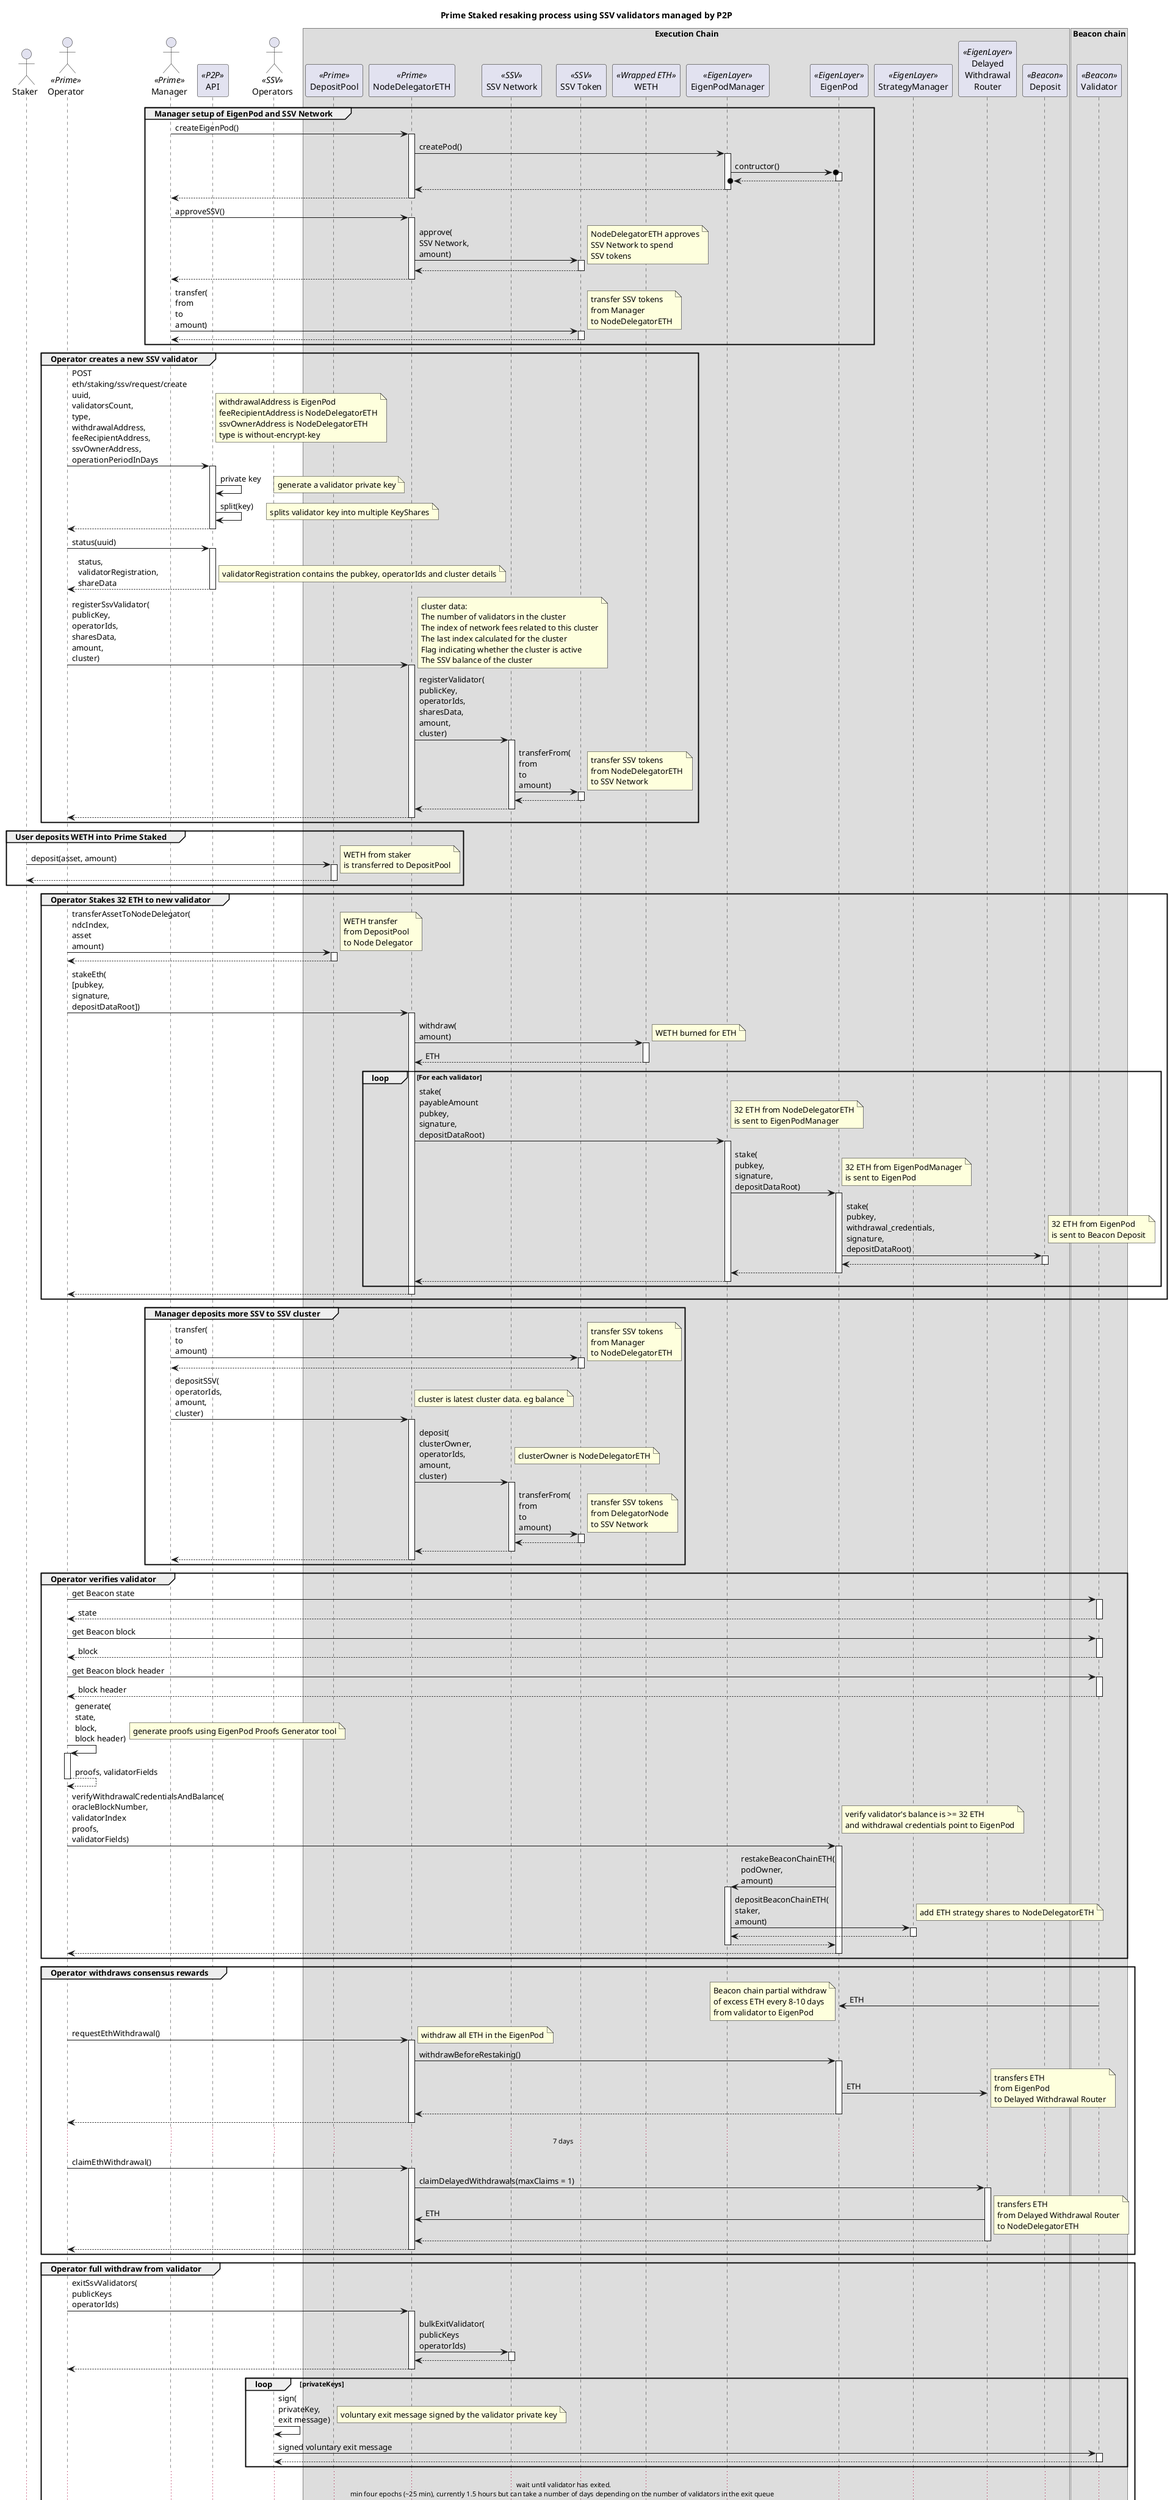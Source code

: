 @startuml

skinparam tabSize 2
hide footbox

title "Prime Staked resaking process using SSV validators managed by P2P"

actor "Staker" as staker
actor "Operator" as op <<Prime>>
actor "Manager" as man <<Prime>>
participant "API" as api <<P2P>>
actor "Operators" as ssvOp <<SSV>>

box "Execution Chain"
participant "DepositPool" as dp <<Prime>>
participant "NodeDelegatorETH" as nd <<Prime>>
participant "SSV Network" as ssvNet <<SSV>>
participant "SSV Token" as ssv <<SSV>>
participant "WETH" as weth <<Wrapped ETH>>
participant "EigenPodManager" as podMan <<EigenLayer>>
participant "EigenPod" as pod <<EigenLayer>>
participant "StrategyManager" as stratMan <<EigenLayer>>
participant "Delayed\nWithdrawal\nRouter" as dwr <<EigenLayer>>
participant "Deposit" as dep <<Beacon>>
end box

box "Beacon chain"
participant "Validator" as val <<Beacon>>
end box

group Manager setup of EigenPod and SSV Network
man -> nd : createEigenPod()
activate nd
nd -> podMan : createPod()
activate podMan
podMan ->o pod: contructor()
activate pod
return
return
return

man -> nd : approveSSV()
activate nd
nd -> ssv : approve(\nSSV Network,\namount)
activate ssv
note right : NodeDelegatorETH approves\nSSV Network to spend\nSSV tokens
return
' nd -> ssvNet : setFeeRecipientAddress(\nrecipient)
' activate ssvNet
' note right : NodeDelegatorETH set as the fee recipient
' return
return

man -> ssv : transfer(\nfrom\nto\namount)
activate ssv
note right : transfer SSV tokens\nfrom Manager\nto NodeDelegatorETH
return

end

group Operator creates a new SSV validator

op -> api: POST\neth/staking/ssv/request/create\nuuid,\nvalidatorsCount,\ntype,\nwithdrawalAddress,\nfeeRecipientAddress,\nssvOwnerAddress,\noperationPeriodInDays
activate api
note right
withdrawalAddress is EigenPod
feeRecipientAddress is NodeDelegatorETH
ssvOwnerAddress is NodeDelegatorETH
type is without-encrypt-key
end note
api -> api: private key
note right : generate a validator private key
api -> api: split(key)
note right : splits validator key into multiple KeyShares
return

op -> api: status(uuid)
activate api
return status,\nvalidatorRegistration,\nshareData
note right : validatorRegistration contains the pubkey, operatorIds and cluster details

op -> nd : registerSsvValidator(\npublicKey,\noperatorIds,\nsharesData,\namount,\ncluster)
activate nd
note right
cluster data:
The number of validators in the cluster
The index of network fees related to this cluster
The last index calculated for the cluster
Flag indicating whether the cluster is active
The SSV balance of the cluster
end note
nd -> ssvNet : registerValidator(\npublicKey,\noperatorIds,\nsharesData,\namount,\ncluster)
activate ssvNet
ssvNet -> ssv : transferFrom(\nfrom\nto\namount)
activate ssv
note right: transfer SSV tokens\nfrom NodeDelegatorETH\nto SSV Network
return
return
return

end group

group User deposits WETH into Prime Staked

staker -> dp : deposit(asset, amount)
note right : WETH from staker\nis transferred to DepositPool
activate dp
return

end group

group Operator Stakes 32 ETH to new validator

op -> dp : transferAssetToNodeDelegator(\nndcIndex,\nasset\namount)
activate dp
note right : WETH transfer\nfrom DepositPool\nto Node Delegator
return

' op -> nd : stakeEth(\npubkey,\nsignature,\ndepositDataRoot)
' activate nd
' nd -> weth : withdraw(\namount)
' activate weth
' note right : WETH burned for ETH
' return ETH
' nd -> podMan : stake(\npayableAmount\npubkey,\nsignature,\ndepositDataRoot)
' note right : 32 ETH from NodeDelegatorETH\nis sent to EigenPodManager
' activate podMan
' podMan -> pod : stake(\npubkey,\nsignature,\ndepositDataRoot)
' activate pod
' pod -> dep : stake(\npubkey,\nwithdrawal_credentials,\nsignature,\ndepositDataRoot)
' activate dep
' return
' return
' return
' return

op -> nd : stakeEth(\n[pubkey,\nsignature,\ndepositDataRoot])
activate nd
nd -> weth : withdraw(\namount)
activate weth
note right : WETH burned for ETH
return ETH

loop For each validator

nd -> podMan : stake(\npayableAmount\npubkey,\nsignature,\ndepositDataRoot)
note right : 32 ETH from NodeDelegatorETH\nis sent to EigenPodManager
activate podMan
podMan -> pod : stake(\npubkey,\nsignature,\ndepositDataRoot)
activate pod
note right : 32 ETH from EigenPodManager\nis sent to EigenPod
pod -> dep : stake(\npubkey,\nwithdrawal_credentials,\nsignature,\ndepositDataRoot)
activate dep
note right : 32 ETH from EigenPod\nis sent to Beacon Deposit
return
return
return

end loop
return

end group

' group Manager adds another validator

' man -> api: POST nodes-request/create\nuuid,\ntype,\nnodesOptions,\neigenPodOwnerAddress,\ncontrollerAddress,\nfeeRecipientAddress
' activate api
' note right : eigenPodOwnerAddress is the NodeDelegatorETH
' return

' man -> api: status(uuid)
' activate api
' return status,\neigenPodAddress,\npubkey,\nsignature,\ndepositDataRoot,\nwithdrawalCredentials,\ndepositMessageRoot

' end group


group Manager deposits more SSV to SSV cluster

man -> ssv : transfer(\nto\namount)
activate ssv
note right : transfer SSV tokens\nfrom Manager\nto NodeDelegatorETH
return

man -> nd : depositSSV(\noperatorIds,\namount,\ncluster)
activate nd
note right : cluster is latest cluster data. eg balance
nd -> ssvNet : deposit(\nclusterOwner,\noperatorIds,\namount,\ncluster)
activate ssvNet
note right : clusterOwner is NodeDelegatorETH
ssvNet -> ssv : transferFrom(\nfrom\nto\namount)
activate ssv
note right: transfer SSV tokens\nfrom DelegatorNode\nto SSV Network
return
return
return
end group


group Operator verifies validator

op -> val : get Beacon state
activate val
return state

op -> val : get Beacon block
activate val
return block

op -> val : get Beacon block header
activate val
return block header

op -> op : generate(\nstate,\nblock,\nblock header)
activate op
note right : generate proofs using EigenPod Proofs Generator tool
return proofs, validatorFields

op -> pod : verifyWithdrawalCredentialsAndBalance(\noracleBlockNumber,\nvalidatorIndex\nproofs,\nvalidatorFields)
activate pod
note right
verify validator's balance is >= 32 ETH
and withdrawal credentials point to EigenPod
end note
pod -> podMan : restakeBeaconChainETH(\npodOwner,\namount)
activate podMan
podMan -> stratMan : depositBeaconChainETH(\nstaker,\namount)
activate stratMan
note right : add ETH strategy shares to NodeDelegatorETH
return
return
return
end group

group Operator withdraws consensus rewards

val -> pod : ETH
note left : Beacon chain partial withdraw\nof excess ETH every 8-10 days\nfrom validator to EigenPod

op -> nd : requestEthWithdrawal()
activate nd
note right : withdraw all ETH in the EigenPod
nd -> pod : withdrawBeforeRestaking()
activate pod
pod -> dwr : ETH
note right : transfers ETH\nfrom EigenPod\nto Delayed Withdrawal Router
return
return

... 7 days ...

op -> nd : claimEthWithdrawal()
activate nd
nd -> dwr : claimDelayedWithdrawals(maxClaims = 1)
activate dwr
dwr -> nd : ETH
note right : transfers ETH\nfrom Delayed Withdrawal Router\nto NodeDelegatorETH
return
return

end group

group Operator full withdraw from validator

op -> nd : exitSsvValidators(\npublicKeys\noperatorIds)
activate nd
nd -> ssvNet : bulkExitValidator(\npublicKeys\noperatorIds)
activate ssvNet
return
return

loop privateKeys
ssvOp -> ssvOp : sign(\nprivateKey,\nexit message)
note right : voluntary exit message signed by the validator private key
ssvOp -> val : signed voluntary exit message
activate val
return
end loop

... wait until validator has exited.\nmin four epochs (~25 min), currently 1.5 hours but can take a number of days depending on the number of validators in the exit queue ...

op -> nd : removeSsvValidators(\npublicKeys,\noperatorIds,\ncluster)
activate nd
nd -> ssvNet : bulkRemoveValidator(\npublicKeys\noperatorIds,\ncluster)
activate ssvNet
note right : stop paying SSV to Operators\n and reduce required SSV collateral
return
return

... wait for the validator to be swept on the Beacon chain\ncurrent time is every 8-10 days ...

val -> pod : ETH
note left : transfer staked ETH and rewards\nfrom Beacon Deposit\nto EigenPod

op -> nd : requestEthWithdrawal()
activate nd
note right : withdraw all ETH in the EigenPod
nd -> pod : withdrawBeforeRestaking()
activate pod
pod -> dwr : ETH
note right : transfers ETH\nfrom EigenPod\nto Delayed Withdrawal Router
return
return

... 7 days ...

op -> nd : claimEthWithdrawal()
activate nd
nd -> dwr : claimDelayedWithdrawals(maxClaims = 1)
activate dwr
dwr -> nd : ETH
note right : transfers ETH\nfrom Delayed Withdrawal Router\nto NodeDelegatorETH
return
return

end group

@enduml